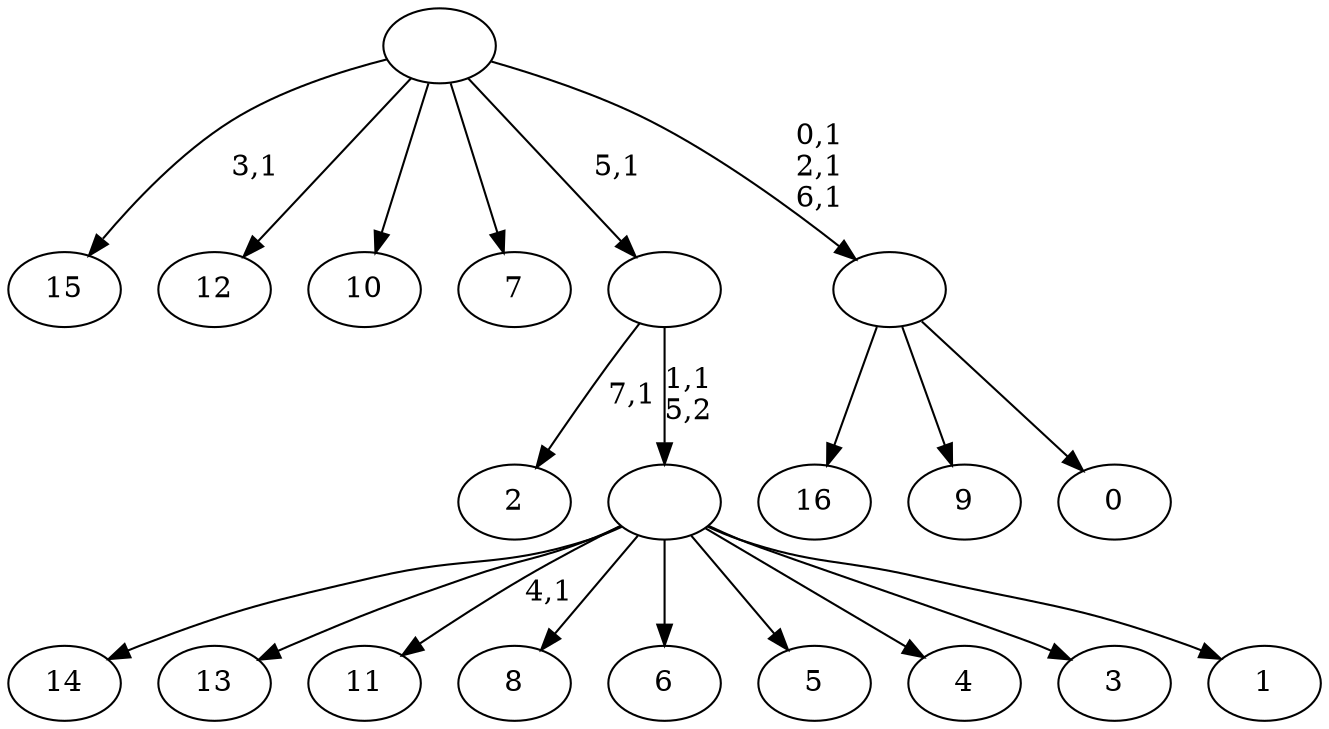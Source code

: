 digraph T {
	25 [label="16"]
	24 [label="15"]
	22 [label="14"]
	21 [label="13"]
	20 [label="12"]
	19 [label="11"]
	17 [label="10"]
	16 [label="9"]
	15 [label="8"]
	14 [label="7"]
	13 [label="6"]
	12 [label="5"]
	11 [label="4"]
	10 [label="3"]
	9 [label="2"]
	7 [label="1"]
	6 [label=""]
	5 [label=""]
	4 [label="0"]
	3 [label=""]
	0 [label=""]
	6 -> 19 [label="4,1"]
	6 -> 22 [label=""]
	6 -> 21 [label=""]
	6 -> 15 [label=""]
	6 -> 13 [label=""]
	6 -> 12 [label=""]
	6 -> 11 [label=""]
	6 -> 10 [label=""]
	6 -> 7 [label=""]
	5 -> 9 [label="7,1"]
	5 -> 6 [label="1,1\n5,2"]
	3 -> 25 [label=""]
	3 -> 16 [label=""]
	3 -> 4 [label=""]
	0 -> 3 [label="0,1\n2,1\n6,1"]
	0 -> 24 [label="3,1"]
	0 -> 20 [label=""]
	0 -> 17 [label=""]
	0 -> 14 [label=""]
	0 -> 5 [label="5,1"]
}
